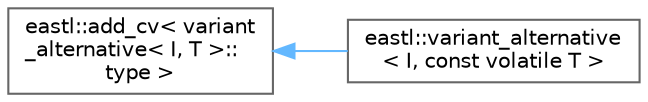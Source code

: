 digraph "类继承关系图"
{
 // LATEX_PDF_SIZE
  bgcolor="transparent";
  edge [fontname=Helvetica,fontsize=10,labelfontname=Helvetica,labelfontsize=10];
  node [fontname=Helvetica,fontsize=10,shape=box,height=0.2,width=0.4];
  rankdir="LR";
  Node0 [id="Node000000",label="eastl::add_cv\< variant\l_alternative\< I, T \>::\ltype \>",height=0.2,width=0.4,color="grey40", fillcolor="white", style="filled",URL="$structeastl_1_1add__cv.html",tooltip=" "];
  Node0 -> Node1 [id="edge587_Node000000_Node000001",dir="back",color="steelblue1",style="solid",tooltip=" "];
  Node1 [id="Node000001",label="eastl::variant_alternative\l\< I, const volatile T \>",height=0.2,width=0.4,color="grey40", fillcolor="white", style="filled",URL="$structeastl_1_1variant__alternative_3_01_i_00_01const_01volatile_01_t_01_4.html",tooltip=" "];
}
